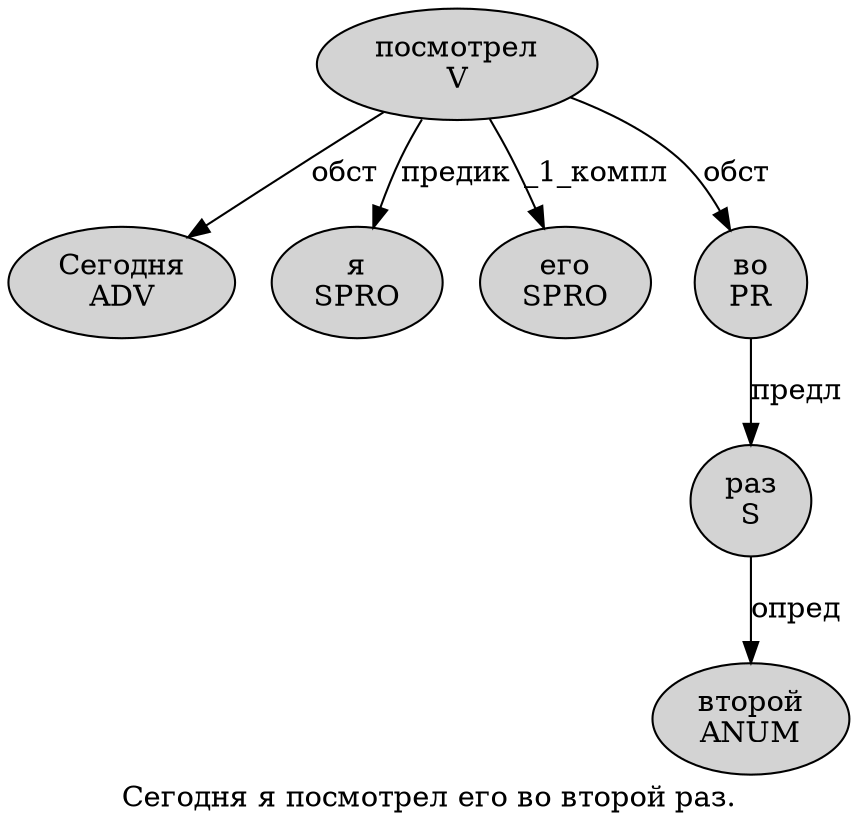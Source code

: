 digraph SENTENCE_2167 {
	graph [label="Сегодня я посмотрел его во второй раз."]
	node [style=filled]
		0 [label="Сегодня
ADV" color="" fillcolor=lightgray penwidth=1 shape=ellipse]
		1 [label="я
SPRO" color="" fillcolor=lightgray penwidth=1 shape=ellipse]
		2 [label="посмотрел
V" color="" fillcolor=lightgray penwidth=1 shape=ellipse]
		3 [label="его
SPRO" color="" fillcolor=lightgray penwidth=1 shape=ellipse]
		4 [label="во
PR" color="" fillcolor=lightgray penwidth=1 shape=ellipse]
		5 [label="второй
ANUM" color="" fillcolor=lightgray penwidth=1 shape=ellipse]
		6 [label="раз
S" color="" fillcolor=lightgray penwidth=1 shape=ellipse]
			4 -> 6 [label="предл"]
			2 -> 0 [label="обст"]
			2 -> 1 [label="предик"]
			2 -> 3 [label="_1_компл"]
			2 -> 4 [label="обст"]
			6 -> 5 [label="опред"]
}